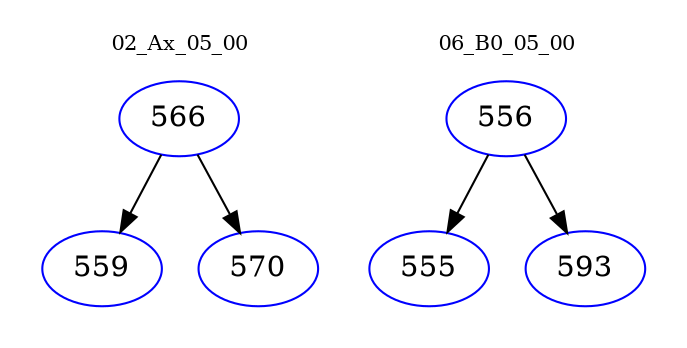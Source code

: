 digraph{
subgraph cluster_0 {
color = white
label = "02_Ax_05_00";
fontsize=10;
T0_566 [label="566", color="blue"]
T0_566 -> T0_559 [color="black"]
T0_559 [label="559", color="blue"]
T0_566 -> T0_570 [color="black"]
T0_570 [label="570", color="blue"]
}
subgraph cluster_1 {
color = white
label = "06_B0_05_00";
fontsize=10;
T1_556 [label="556", color="blue"]
T1_556 -> T1_555 [color="black"]
T1_555 [label="555", color="blue"]
T1_556 -> T1_593 [color="black"]
T1_593 [label="593", color="blue"]
}
}
